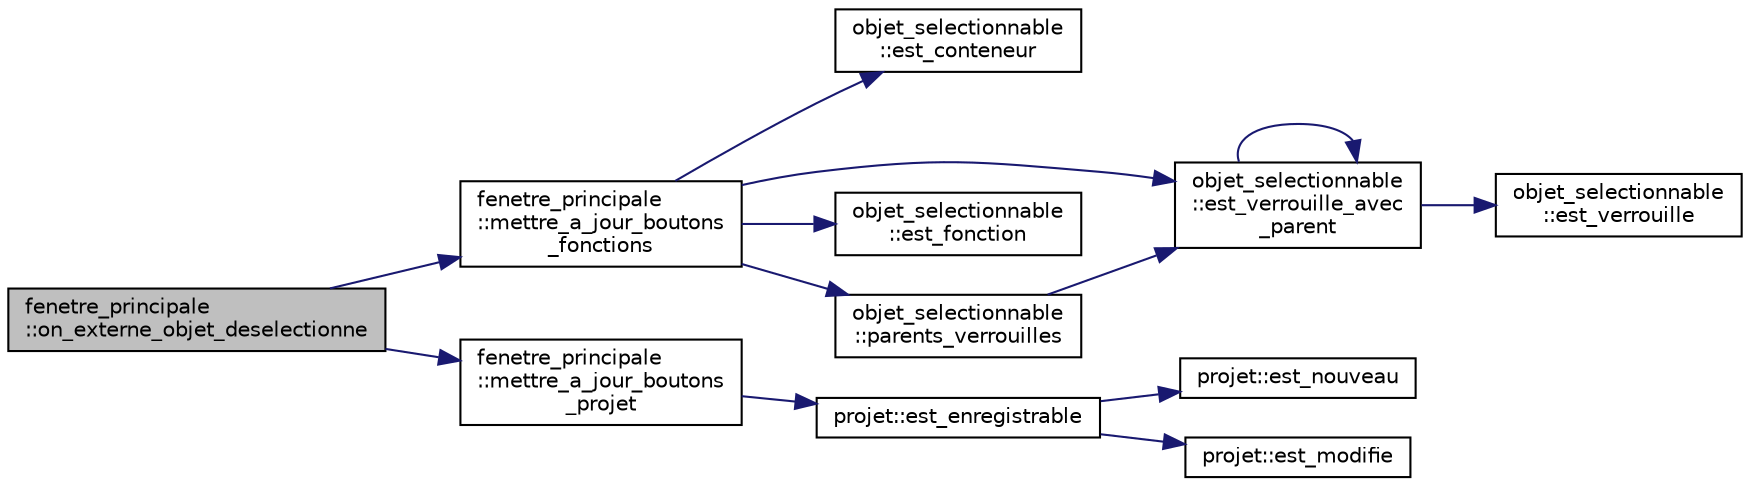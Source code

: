 digraph "fenetre_principale::on_externe_objet_deselectionne"
{
  edge [fontname="Helvetica",fontsize="10",labelfontname="Helvetica",labelfontsize="10"];
  node [fontname="Helvetica",fontsize="10",shape=record];
  rankdir="LR";
  Node1454 [label="fenetre_principale\l::on_externe_objet_deselectionne",height=0.2,width=0.4,color="black", fillcolor="grey75", style="filled", fontcolor="black"];
  Node1454 -> Node1455 [color="midnightblue",fontsize="10",style="solid",fontname="Helvetica"];
  Node1455 [label="fenetre_principale\l::mettre_a_jour_boutons\l_fonctions",height=0.2,width=0.4,color="black", fillcolor="white", style="filled",URL="$classfenetre__principale.html#a0e4687512b180aef1eb6f75359b13cee",tooltip="Met à jour les boutons d&#39;ajout de fonctions selon un objet donné. "];
  Node1455 -> Node1456 [color="midnightblue",fontsize="10",style="solid",fontname="Helvetica"];
  Node1456 [label="objet_selectionnable\l::est_conteneur",height=0.2,width=0.4,color="black", fillcolor="white", style="filled",URL="$classobjet__selectionnable.html#a2c6b5b342b5f3a9f48893f793f935e0f"];
  Node1455 -> Node1457 [color="midnightblue",fontsize="10",style="solid",fontname="Helvetica"];
  Node1457 [label="objet_selectionnable\l::est_verrouille_avec\l_parent",height=0.2,width=0.4,color="black", fillcolor="white", style="filled",URL="$classobjet__selectionnable.html#a001c4584a6430689f478544ec560fb7e"];
  Node1457 -> Node1458 [color="midnightblue",fontsize="10",style="solid",fontname="Helvetica"];
  Node1458 [label="objet_selectionnable\l::est_verrouille",height=0.2,width=0.4,color="black", fillcolor="white", style="filled",URL="$classobjet__selectionnable.html#ae9c29950b9e5b582338ac659ecc3e3d6"];
  Node1457 -> Node1457 [color="midnightblue",fontsize="10",style="solid",fontname="Helvetica"];
  Node1455 -> Node1459 [color="midnightblue",fontsize="10",style="solid",fontname="Helvetica"];
  Node1459 [label="objet_selectionnable\l::est_fonction",height=0.2,width=0.4,color="black", fillcolor="white", style="filled",URL="$classobjet__selectionnable.html#a8a235fc5211fbec0347ebe2342e99fa5"];
  Node1455 -> Node1460 [color="midnightblue",fontsize="10",style="solid",fontname="Helvetica"];
  Node1460 [label="objet_selectionnable\l::parents_verrouilles",height=0.2,width=0.4,color="black", fillcolor="white", style="filled",URL="$classobjet__selectionnable.html#ad9357af8b3471529814165378c6ce13d"];
  Node1460 -> Node1457 [color="midnightblue",fontsize="10",style="solid",fontname="Helvetica"];
  Node1454 -> Node1461 [color="midnightblue",fontsize="10",style="solid",fontname="Helvetica"];
  Node1461 [label="fenetre_principale\l::mettre_a_jour_boutons\l_projet",height=0.2,width=0.4,color="black", fillcolor="white", style="filled",URL="$classfenetre__principale.html#a254e577618618631bd05597f6630fcc4",tooltip="Met à jour les boutons de la fenêtre selon un projet donné. "];
  Node1461 -> Node1462 [color="midnightblue",fontsize="10",style="solid",fontname="Helvetica"];
  Node1462 [label="projet::est_enregistrable",height=0.2,width=0.4,color="black", fillcolor="white", style="filled",URL="$classprojet.html#af3ec26f8d89ead3d91a5f6098b83e242"];
  Node1462 -> Node1463 [color="midnightblue",fontsize="10",style="solid",fontname="Helvetica"];
  Node1463 [label="projet::est_nouveau",height=0.2,width=0.4,color="black", fillcolor="white", style="filled",URL="$classprojet.html#a5ec26ee61a91af62a268bb85263d6a30"];
  Node1462 -> Node1464 [color="midnightblue",fontsize="10",style="solid",fontname="Helvetica"];
  Node1464 [label="projet::est_modifie",height=0.2,width=0.4,color="black", fillcolor="white", style="filled",URL="$classprojet.html#a3ce849f59d754f05de9cf9b4ec06c46f"];
}
